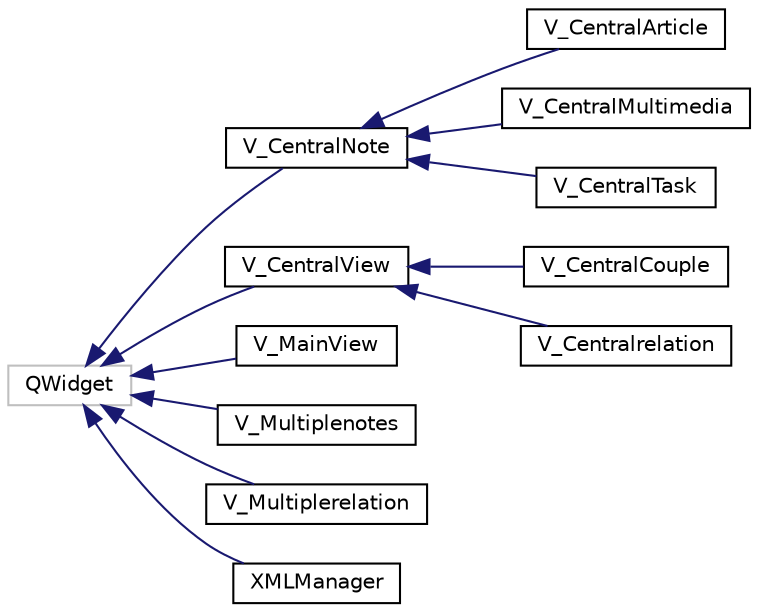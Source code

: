 digraph "Graphical Class Hierarchy"
{
  edge [fontname="Helvetica",fontsize="10",labelfontname="Helvetica",labelfontsize="10"];
  node [fontname="Helvetica",fontsize="10",shape=record];
  rankdir="LR";
  Node1 [label="QWidget",height=0.2,width=0.4,color="grey75", fillcolor="white", style="filled"];
  Node1 -> Node2 [dir="back",color="midnightblue",fontsize="10",style="solid",fontname="Helvetica"];
  Node2 [label="V_CentralNote",height=0.2,width=0.4,color="black", fillcolor="white", style="filled",URL="$class_v___central_note.html",tooltip="Cette Class permet l&#39;affichage du form destiné à afficher une note. "];
  Node2 -> Node3 [dir="back",color="midnightblue",fontsize="10",style="solid",fontname="Helvetica"];
  Node3 [label="V_CentralArticle",height=0.2,width=0.4,color="black", fillcolor="white", style="filled",URL="$class_v___central_article.html",tooltip="Class permettant l&#39;affichage d&#39;une note du type article. "];
  Node2 -> Node4 [dir="back",color="midnightblue",fontsize="10",style="solid",fontname="Helvetica"];
  Node4 [label="V_CentralMultimedia",height=0.2,width=0.4,color="black", fillcolor="white", style="filled",URL="$class_v___central_multimedia.html",tooltip="Class permettant l&#39;affichage d&#39;une note du type multimedia. "];
  Node2 -> Node5 [dir="back",color="midnightblue",fontsize="10",style="solid",fontname="Helvetica"];
  Node5 [label="V_CentralTask",height=0.2,width=0.4,color="black", fillcolor="white", style="filled",URL="$class_v___central_task.html",tooltip="Class permettant l&#39;affichage d&#39;une note du type task. "];
  Node1 -> Node6 [dir="back",color="midnightblue",fontsize="10",style="solid",fontname="Helvetica"];
  Node6 [label="V_CentralView",height=0.2,width=0.4,color="black", fillcolor="white", style="filled",URL="$class_v___central_view.html",tooltip="Cette Class permet l&#39;affichage du form destiné à afficher une Relation ou un Couple. "];
  Node6 -> Node7 [dir="back",color="midnightblue",fontsize="10",style="solid",fontname="Helvetica"];
  Node7 [label="V_CentralCouple",height=0.2,width=0.4,color="black", fillcolor="white", style="filled",URL="$class_v___central_couple.html"];
  Node6 -> Node8 [dir="back",color="midnightblue",fontsize="10",style="solid",fontname="Helvetica"];
  Node8 [label="V_Centralrelation",height=0.2,width=0.4,color="black", fillcolor="white", style="filled",URL="$class_v___centralrelation.html",tooltip="Class permettant l&#39;affichage d&#39;une relation. "];
  Node1 -> Node9 [dir="back",color="midnightblue",fontsize="10",style="solid",fontname="Helvetica"];
  Node9 [label="V_MainView",height=0.2,width=0.4,color="black", fillcolor="white", style="filled",URL="$class_v___main_view.html",tooltip="class responsable de la vue secondaire gérant les notes a partir d&#39;un form. "];
  Node1 -> Node10 [dir="back",color="midnightblue",fontsize="10",style="solid",fontname="Helvetica"];
  Node10 [label="V_Multiplenotes",height=0.2,width=0.4,color="black", fillcolor="white", style="filled",URL="$class_v___multiplenotes.html",tooltip="class gérant l&#39;affichage des différentes littlenote Fait appel a v_multiplenotes.ui ..."];
  Node1 -> Node11 [dir="back",color="midnightblue",fontsize="10",style="solid",fontname="Helvetica"];
  Node11 [label="V_Multiplerelation",height=0.2,width=0.4,color="black", fillcolor="white", style="filled",URL="$class_v___multiplerelation.html",tooltip="class gérant l&#39;affichage des différentes relations/couples Fait appel a v_multiplerelation.ui "];
  Node1 -> Node12 [dir="back",color="midnightblue",fontsize="10",style="solid",fontname="Helvetica"];
  Node12 [label="XMLManager",height=0.2,width=0.4,color="black", fillcolor="white", style="filled",URL="$class_x_m_l_manager.html",tooltip="cette classe gère les fonctions liées à l&#39;utilisation de notre base de donnée en XML ..."];
}
